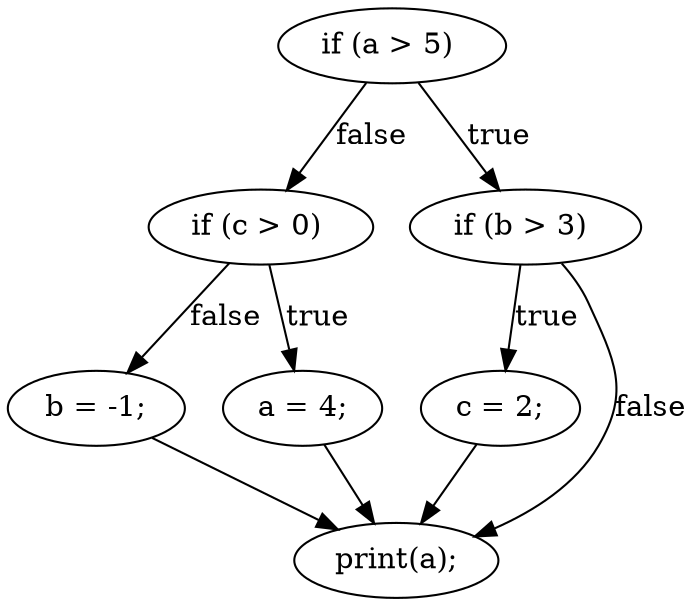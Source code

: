 digraph {
"0" [label="b = -1;\n"] 
"1" [label="a = 4;\n"] 
"2" [label="if (c > 0) "] 
"3" [label="c = 2;\n"] 
"4" [label="print(a);\n"] 
"5" [label="if (a > 5) "] 
"6" [label="if (b > 3) "] 
"0" -> "4" [label=""] 
"1" -> "4" [label=""] 
"2" -> "1" [label="true"] 
"2" -> "0" [label="false"] 
"3" -> "4" [label=""] 
"5" -> "6" [label="true"] 
"5" -> "2" [label="false"] 
"6" -> "3" [label="true"] 
"6" -> "4" [label="false"] 
}
